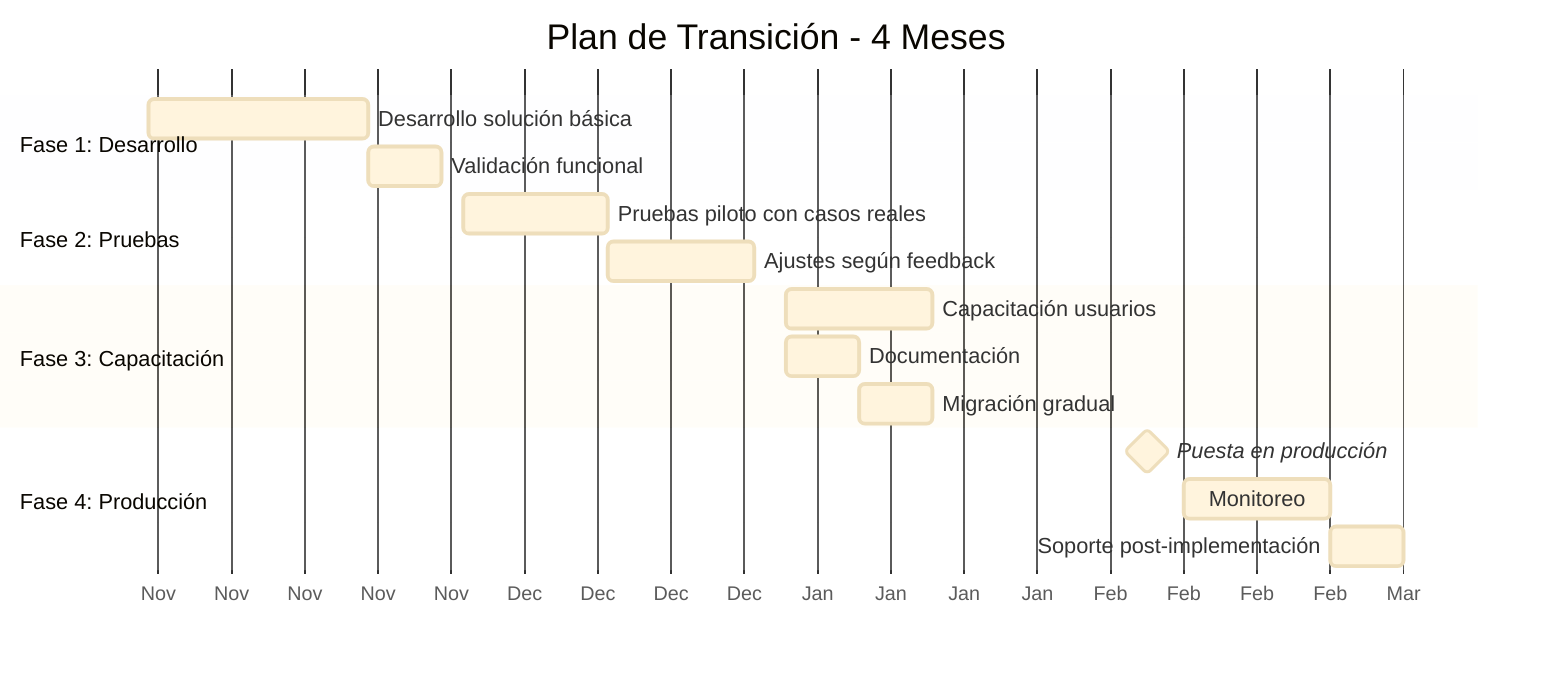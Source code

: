 %%{init: {'theme':'base'}}%%
gantt
    title Plan de Transición - 4 Meses
    dateFormat YYYY-MM
    axisFormat %b
    
    section Fase 1: Desarrollo
    Desarrollo solución básica           :f1a, 2025-11, 3w
    Validación funcional                 :f1b, after f1a, 1w
    
    section Fase 2: Pruebas
    Pruebas piloto con casos reales      :f2a, 2025-12, 2w
    Ajustes según feedback               :f2b, after f2a, 2w
    
    section Fase 3: Capacitación
    Capacitación usuarios                :f3a, 2026-01, 2w
    Documentación                        :f3b, 2026-01, 1w
    Migración gradual                    :f3c, after f3b, 1w
    
    section Fase 4: Producción
    Puesta en producción                 :milestone, f4a, 2026-02, 1w
    Monitoreo                            :f4b, after f4a, 2w
    Soporte post-implementación          :f4c, after f4b, 1w